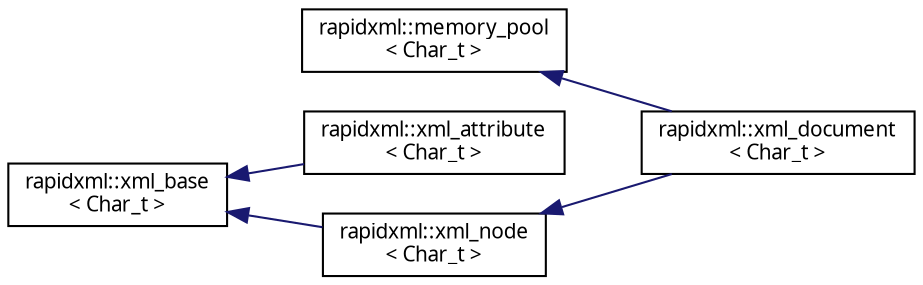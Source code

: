 digraph "Иерархия классов. Графический вид."
{
 // INTERACTIVE_SVG=YES
  edge [fontname="Verdana",fontsize="10",labelfontname="Verdana",labelfontsize="10"];
  node [fontname="Verdana",fontsize="10",shape=record];
  rankdir="LR";
  Node1 [label="rapidxml::memory_pool\l\< Char_t \>",height=0.2,width=0.4,color="black", fillcolor="white", style="filled",URL="$a00111.html"];
  Node1 -> Node2 [dir="back",color="midnightblue",fontsize="10",style="solid",fontname="Verdana"];
  Node2 [label="rapidxml::xml_document\l\< Char_t \>",height=0.2,width=0.4,color="black", fillcolor="white", style="filled",URL="$a00154.html"];
  Node3 [label="rapidxml::xml_base\l\< Char_t \>",height=0.2,width=0.4,color="black", fillcolor="white", style="filled",URL="$a00153.html"];
  Node3 -> Node4 [dir="back",color="midnightblue",fontsize="10",style="solid",fontname="Verdana"];
  Node4 [label="rapidxml::xml_attribute\l\< Char_t \>",height=0.2,width=0.4,color="black", fillcolor="white", style="filled",URL="$a00152.html"];
  Node3 -> Node5 [dir="back",color="midnightblue",fontsize="10",style="solid",fontname="Verdana"];
  Node5 [label="rapidxml::xml_node\l\< Char_t \>",height=0.2,width=0.4,color="black", fillcolor="white", style="filled",URL="$a00155.html"];
  Node5 -> Node2 [dir="back",color="midnightblue",fontsize="10",style="solid",fontname="Verdana"];
}
